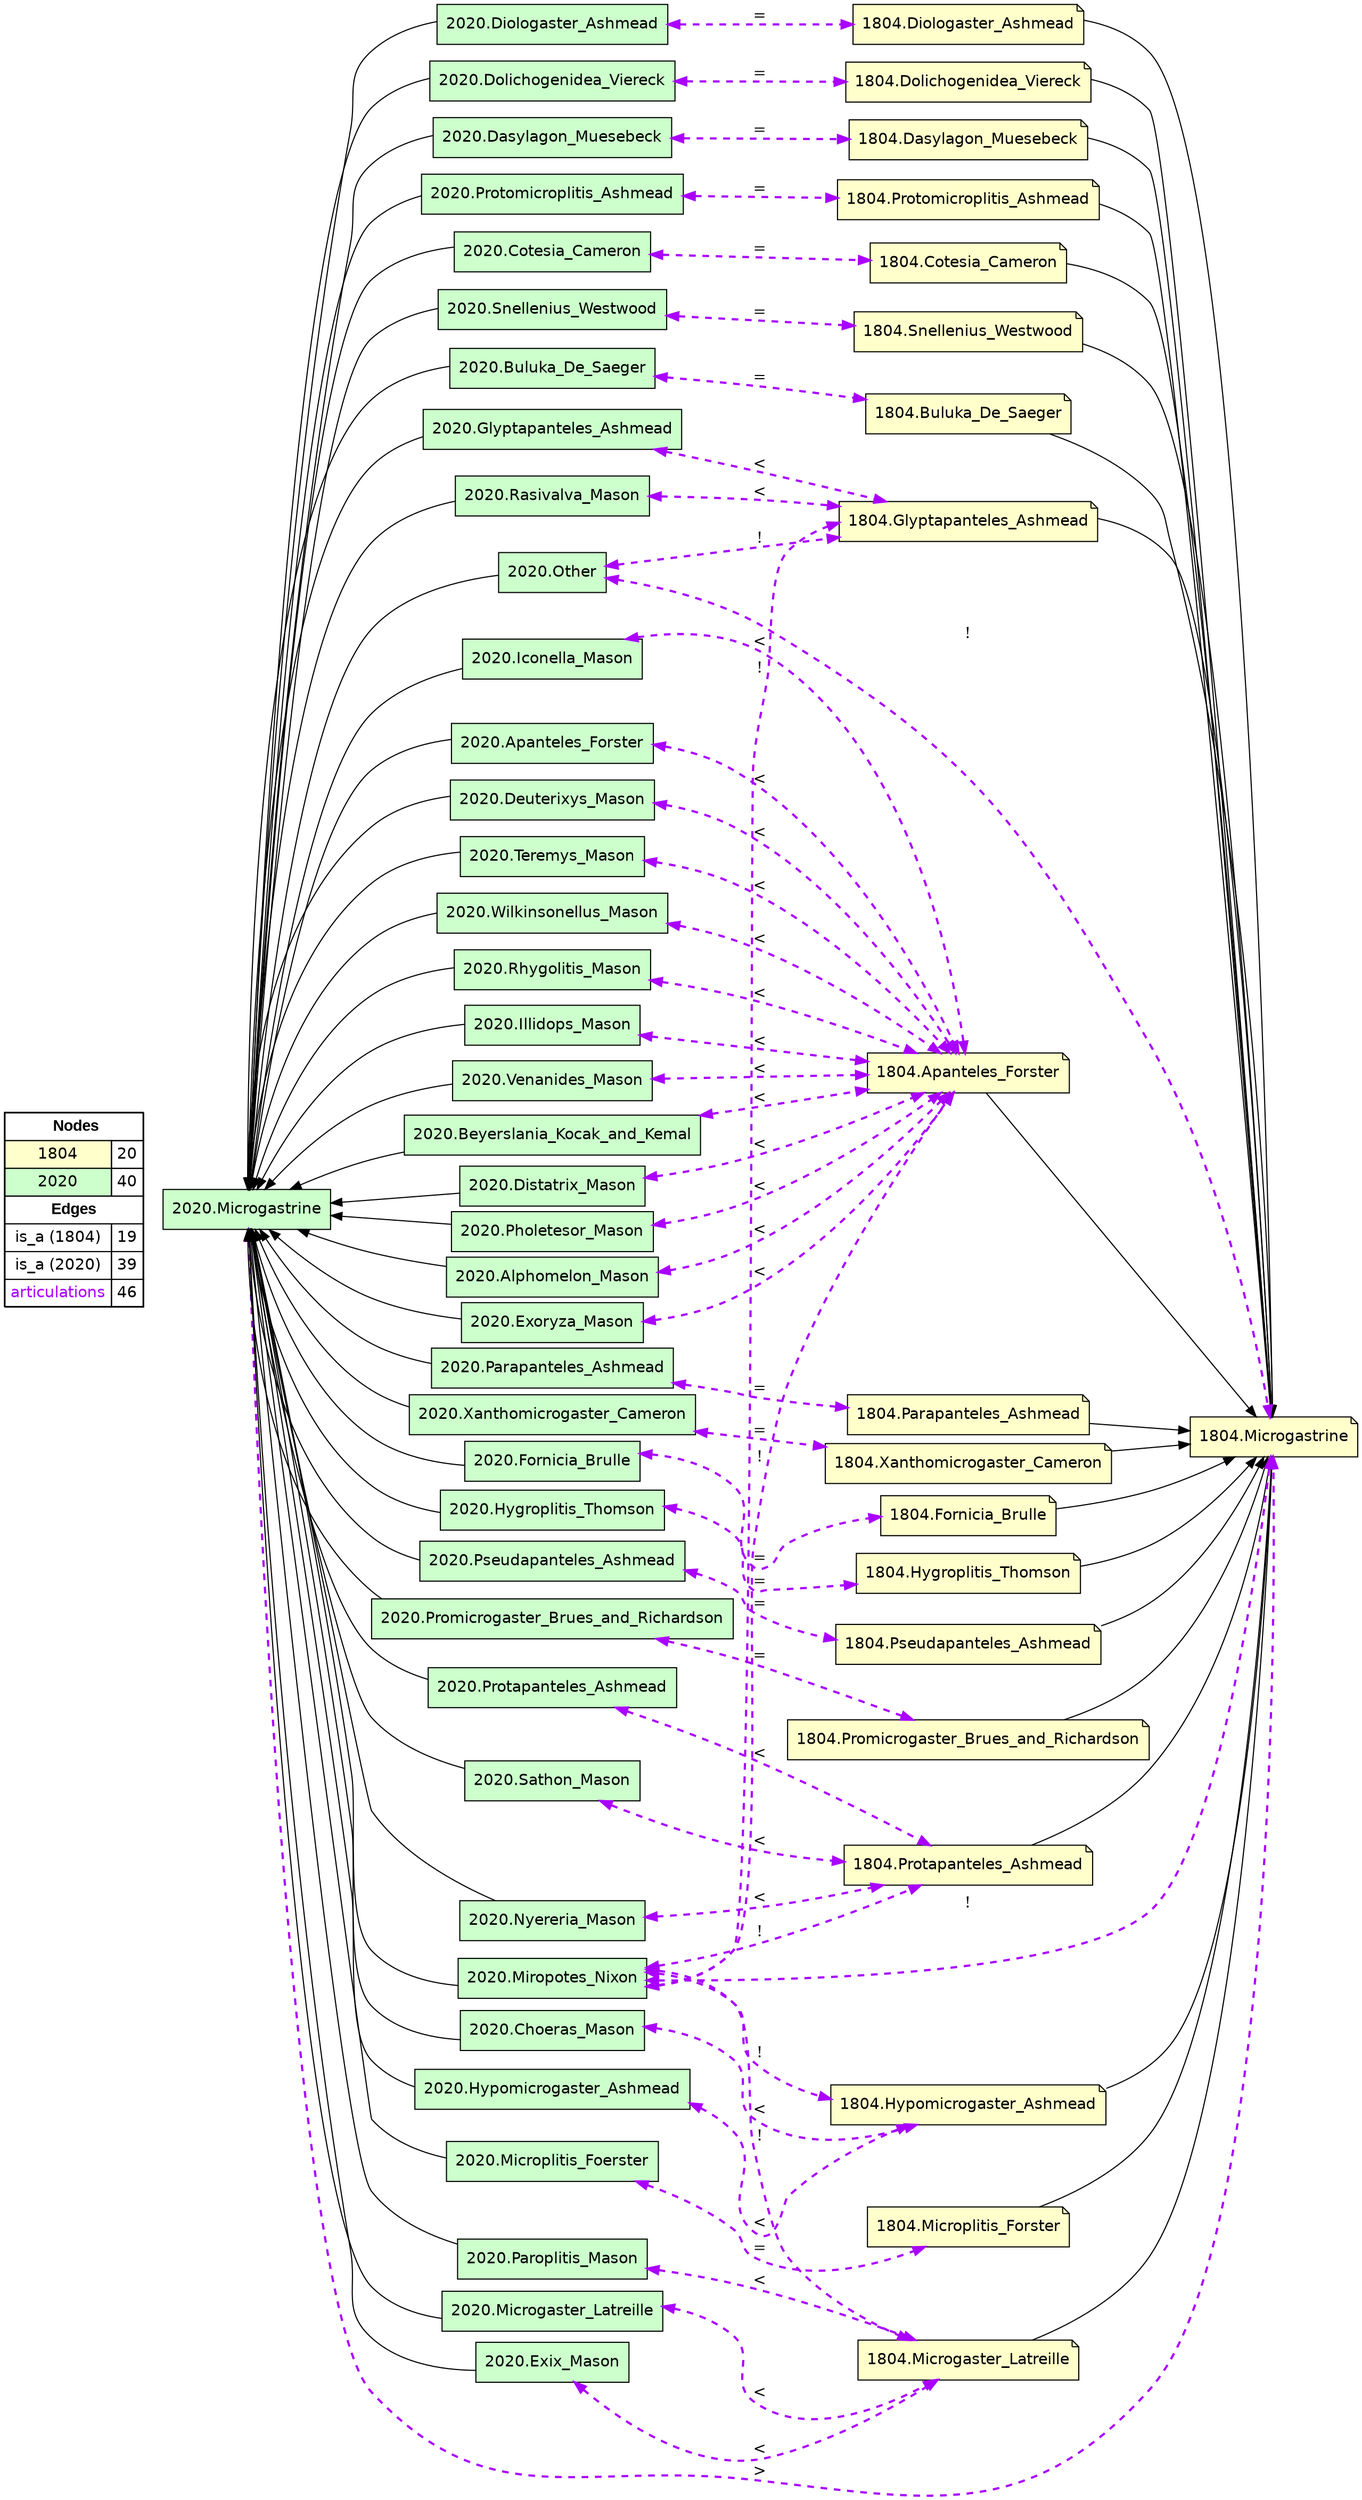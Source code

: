 digraph{
rankdir=LR
node[shape=circle style=filled fillcolor="#FFFFFF"] 
node[shape=note style=filled fillcolor="#FFFFCC" fontname="helvetica"] 
"1804.Diologaster_Ashmead"
"1804.Dolichogenidea_Viereck"
"1804.Dasylagon_Muesebeck"
"1804.Protomicroplitis_Ashmead"
"1804.Cotesia_Cameron"
"1804.Microgastrine"
"1804.Snellenius_Westwood"
"1804.Buluka_De_Saeger"
"1804.Glyptapanteles_Ashmead"
"1804.Apanteles_Forster"
"1804.Parapanteles_Ashmead"
"1804.Xanthomicrogaster_Cameron"
"1804.Fornicia_Brulle"
"1804.Hygroplitis_Thomson"
"1804.Pseudapanteles_Ashmead"
"1804.Promicrogaster_Brues_and_Richardson"
"1804.Protapanteles_Ashmead"
"1804.Hypomicrogaster_Ashmead"
"1804.Microplitis_Forster"
"1804.Microgaster_Latreille"
node[shape=circle style=filled fillcolor="#FFFFFF"] 
node[shape=box style=filled fillcolor="#CCFFCC" fontname="helvetica"] 
"2020.Illidops_Mason"
"2020.Rasivalva_Mason"
"2020.Buluka_De_Saeger"
"2020.Choeras_Mason"
"2020.Venanides_Mason"
"2020.Other"
"2020.Hygroplitis_Thomson"
"2020.Beyerslania_Kocak_and_Kemal"
"2020.Distatrix_Mason"
"2020.Hypomicrogaster_Ashmead"
"2020.Microplitis_Foerster"
"2020.Pholetesor_Mason"
"2020.Alphomelon_Mason"
"2020.Exoryza_Mason"
"2020.Microgastrine"
"2020.Paroplitis_Mason"
"2020.Pseudapanteles_Ashmead"
"2020.Nyereria_Mason"
"2020.Protapanteles_Ashmead"
"2020.Iconella_Mason"
"2020.Microgaster_Latreille"
"2020.Fornicia_Brulle"
"2020.Glyptapanteles_Ashmead"
"2020.Parapanteles_Ashmead"
"2020.Xanthomicrogaster_Cameron"
"2020.Miropotes_Nixon"
"2020.Dasylagon_Muesebeck"
"2020.Dolichogenidea_Viereck"
"2020.Apanteles_Forster"
"2020.Diologaster_Ashmead"
"2020.Promicrogaster_Brues_and_Richardson"
"2020.Cotesia_Cameron"
"2020.Snellenius_Westwood"
"2020.Exix_Mason"
"2020.Deuterixys_Mason"
"2020.Teremys_Mason"
"2020.Sathon_Mason"
"2020.Protomicroplitis_Ashmead"
"2020.Wilkinsonellus_Mason"
"2020.Rhygolitis_Mason"
edge[style=solid color="#000000" constraint=true penwidth=1 dir=forward]
edge[style=solid color="#000000" constraint=true penwidth=1 dir=forward]
"1804.Dasylagon_Muesebeck" -> "1804.Microgastrine"
"1804.Protapanteles_Ashmead" -> "1804.Microgastrine"
"1804.Fornicia_Brulle" -> "1804.Microgastrine"
"1804.Microgaster_Latreille" -> "1804.Microgastrine"
"1804.Protomicroplitis_Ashmead" -> "1804.Microgastrine"
"1804.Snellenius_Westwood" -> "1804.Microgastrine"
"1804.Hygroplitis_Thomson" -> "1804.Microgastrine"
"1804.Apanteles_Forster" -> "1804.Microgastrine"
"1804.Hypomicrogaster_Ashmead" -> "1804.Microgastrine"
"1804.Xanthomicrogaster_Cameron" -> "1804.Microgastrine"
"1804.Dolichogenidea_Viereck" -> "1804.Microgastrine"
"1804.Microplitis_Forster" -> "1804.Microgastrine"
"1804.Cotesia_Cameron" -> "1804.Microgastrine"
"1804.Pseudapanteles_Ashmead" -> "1804.Microgastrine"
"1804.Promicrogaster_Brues_and_Richardson" -> "1804.Microgastrine"
"1804.Buluka_De_Saeger" -> "1804.Microgastrine"
"1804.Glyptapanteles_Ashmead" -> "1804.Microgastrine"
"1804.Parapanteles_Ashmead" -> "1804.Microgastrine"
"1804.Diologaster_Ashmead" -> "1804.Microgastrine"
edge[style=solid color="#000000" constraint=true penwidth=1 dir=forward]
edge[style=solid color="#000000" constraint=true penwidth=1 dir=forward]
"2020.Microgastrine" -> "2020.Distatrix_Mason" [dir=back]
"2020.Microgastrine" -> "2020.Other" [dir=back]
"2020.Microgastrine" -> "2020.Microplitis_Foerster" [dir=back]
"2020.Microgastrine" -> "2020.Xanthomicrogaster_Cameron" [dir=back]
"2020.Microgastrine" -> "2020.Dolichogenidea_Viereck" [dir=back]
"2020.Microgastrine" -> "2020.Hygroplitis_Thomson" [dir=back]
"2020.Microgastrine" -> "2020.Buluka_De_Saeger" [dir=back]
"2020.Microgastrine" -> "2020.Hypomicrogaster_Ashmead" [dir=back]
"2020.Microgastrine" -> "2020.Deuterixys_Mason" [dir=back]
"2020.Microgastrine" -> "2020.Miropotes_Nixon" [dir=back]
"2020.Microgastrine" -> "2020.Cotesia_Cameron" [dir=back]
"2020.Microgastrine" -> "2020.Exoryza_Mason" [dir=back]
"2020.Microgastrine" -> "2020.Pseudapanteles_Ashmead" [dir=back]
"2020.Microgastrine" -> "2020.Illidops_Mason" [dir=back]
"2020.Microgastrine" -> "2020.Sathon_Mason" [dir=back]
"2020.Microgastrine" -> "2020.Rhygolitis_Mason" [dir=back]
"2020.Microgastrine" -> "2020.Apanteles_Forster" [dir=back]
"2020.Microgastrine" -> "2020.Venanides_Mason" [dir=back]
"2020.Microgastrine" -> "2020.Alphomelon_Mason" [dir=back]
"2020.Microgastrine" -> "2020.Choeras_Mason" [dir=back]
"2020.Microgastrine" -> "2020.Protomicroplitis_Ashmead" [dir=back]
"2020.Microgastrine" -> "2020.Pholetesor_Mason" [dir=back]
"2020.Microgastrine" -> "2020.Microgaster_Latreille" [dir=back]
"2020.Microgastrine" -> "2020.Diologaster_Ashmead" [dir=back]
"2020.Microgastrine" -> "2020.Parapanteles_Ashmead" [dir=back]
"2020.Microgastrine" -> "2020.Teremys_Mason" [dir=back]
"2020.Microgastrine" -> "2020.Rasivalva_Mason" [dir=back]
"2020.Microgastrine" -> "2020.Beyerslania_Kocak_and_Kemal" [dir=back]
"2020.Microgastrine" -> "2020.Promicrogaster_Brues_and_Richardson" [dir=back]
"2020.Microgastrine" -> "2020.Wilkinsonellus_Mason" [dir=back]
"2020.Microgastrine" -> "2020.Snellenius_Westwood" [dir=back]
"2020.Microgastrine" -> "2020.Paroplitis_Mason" [dir=back]
"2020.Microgastrine" -> "2020.Glyptapanteles_Ashmead" [dir=back]
"2020.Microgastrine" -> "2020.Exix_Mason" [dir=back]
"2020.Microgastrine" -> "2020.Fornicia_Brulle" [dir=back]
"2020.Microgastrine" -> "2020.Nyereria_Mason" [dir=back]
"2020.Microgastrine" -> "2020.Protapanteles_Ashmead" [dir=back]
"2020.Microgastrine" -> "2020.Iconella_Mason" [dir=back]
"2020.Microgastrine" -> "2020.Dasylagon_Muesebeck" [dir=back]
edge[style=solid color="#000000" constraint=true penwidth=1 dir=forward]
edge[style=dashed color="#AA00FF" constraint=true penwidth=2 dir=both]
"2020.Other" -> "1804.Glyptapanteles_Ashmead" [label="!"]
"2020.Hygroplitis_Thomson" -> "1804.Hygroplitis_Thomson" [label="="]
"2020.Glyptapanteles_Ashmead" -> "1804.Glyptapanteles_Ashmead" [label="<"]
"2020.Alphomelon_Mason" -> "1804.Apanteles_Forster" [label="<"]
"2020.Miropotes_Nixon" -> "1804.Protapanteles_Ashmead" [label="!"]
"2020.Choeras_Mason" -> "1804.Hypomicrogaster_Ashmead" [label="<"]
"2020.Wilkinsonellus_Mason" -> "1804.Apanteles_Forster" [label="<"]
"2020.Exoryza_Mason" -> "1804.Apanteles_Forster" [label="<"]
"2020.Distatrix_Mason" -> "1804.Apanteles_Forster" [label="<"]
"2020.Iconella_Mason" -> "1804.Apanteles_Forster" [label="<"]
"2020.Dasylagon_Muesebeck" -> "1804.Dasylagon_Muesebeck" [label="="]
"2020.Hypomicrogaster_Ashmead" -> "1804.Hypomicrogaster_Ashmead" [label="<"]
"2020.Protomicroplitis_Ashmead" -> "1804.Protomicroplitis_Ashmead" [label="="]
"2020.Nyereria_Mason" -> "1804.Protapanteles_Ashmead" [label="<"]
"2020.Dolichogenidea_Viereck" -> "1804.Dolichogenidea_Viereck" [label="="]
"2020.Diologaster_Ashmead" -> "1804.Diologaster_Ashmead" [label="="]
"2020.Venanides_Mason" -> "1804.Apanteles_Forster" [label="<"]
"2020.Paroplitis_Mason" -> "1804.Microgaster_Latreille" [label="<"]
"2020.Rhygolitis_Mason" -> "1804.Apanteles_Forster" [label="<"]
"2020.Microplitis_Foerster" -> "1804.Microplitis_Forster" [label="="]
"2020.Exix_Mason" -> "1804.Microgaster_Latreille" [label="<"]
"2020.Illidops_Mason" -> "1804.Apanteles_Forster" [label="<"]
"2020.Snellenius_Westwood" -> "1804.Snellenius_Westwood" [label="="]
"2020.Protapanteles_Ashmead" -> "1804.Protapanteles_Ashmead" [label="<"]
"2020.Rasivalva_Mason" -> "1804.Glyptapanteles_Ashmead" [label="<"]
"2020.Teremys_Mason" -> "1804.Apanteles_Forster" [label="<"]
"2020.Xanthomicrogaster_Cameron" -> "1804.Xanthomicrogaster_Cameron" [label="="]
"2020.Apanteles_Forster" -> "1804.Apanteles_Forster" [label="<"]
"2020.Cotesia_Cameron" -> "1804.Cotesia_Cameron" [label="="]
"2020.Miropotes_Nixon" -> "1804.Hypomicrogaster_Ashmead" [label="!"]
"2020.Microgaster_Latreille" -> "1804.Microgaster_Latreille" [label="<"]
"2020.Microgastrine" -> "1804.Microgastrine" [label=">"]
"2020.Miropotes_Nixon" -> "1804.Microgaster_Latreille" [label="!"]
"2020.Beyerslania_Kocak_and_Kemal" -> "1804.Apanteles_Forster" [label="<"]
"2020.Pholetesor_Mason" -> "1804.Apanteles_Forster" [label="<"]
"2020.Parapanteles_Ashmead" -> "1804.Parapanteles_Ashmead" [label="="]
"2020.Fornicia_Brulle" -> "1804.Fornicia_Brulle" [label="="]
"2020.Miropotes_Nixon" -> "1804.Microgastrine" [label="!"]
"2020.Other" -> "1804.Microgastrine" [label="!"]
"2020.Miropotes_Nixon" -> "1804.Apanteles_Forster" [label="!"]
"2020.Deuterixys_Mason" -> "1804.Apanteles_Forster" [label="<"]
"2020.Pseudapanteles_Ashmead" -> "1804.Pseudapanteles_Ashmead" [label="="]
"2020.Promicrogaster_Brues_and_Richardson" -> "1804.Promicrogaster_Brues_and_Richardson" [label="="]
"2020.Sathon_Mason" -> "1804.Protapanteles_Ashmead" [label="<"]
"2020.Buluka_De_Saeger" -> "1804.Buluka_De_Saeger" [label="="]
"2020.Miropotes_Nixon" -> "1804.Glyptapanteles_Ashmead" [label="!"]
node[shape=box] 
{rank=source Legend [fillcolor= white margin=0 label=< 
 <TABLE BORDER="0" CELLBORDER="1" CELLSPACING="0" CELLPADDING="4"> 
<TR> <TD COLSPAN="2"><font face="Arial Black"> Nodes</font></TD> </TR> 
<TR> 
 <TD bgcolor="#FFFFCC" fontname="helvetica">1804</TD> 
 <TD>20</TD> 
 </TR> 
<TR> 
 <TD bgcolor="#CCFFCC" fontname="helvetica">2020</TD> 
 <TD>40</TD> 
 </TR> 
<TR> <TD COLSPAN="2"><font face = "Arial Black"> Edges </font></TD> </TR> 
<TR> 
 <TD><font color ="#000000">is_a (1804)</font></TD><TD>19</TD>
</TR>
<TR> 
 <TD><font color ="#000000">is_a (2020)</font></TD><TD>39</TD>
</TR>
<TR> 
 <TD><font color ="#AA00FF">articulations</font></TD><TD>46</TD>
</TR>
</TABLE> 
 >] } 
}